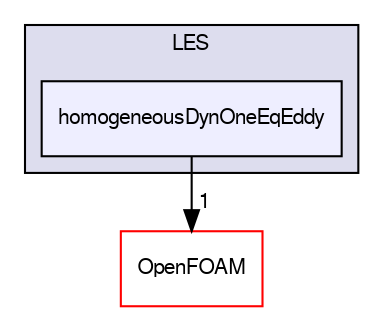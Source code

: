 digraph "src/turbulenceModels/compressible/LES/homogeneousDynOneEqEddy" {
  bgcolor=transparent;
  compound=true
  node [ fontsize="10", fontname="FreeSans"];
  edge [ labelfontsize="10", labelfontname="FreeSans"];
  subgraph clusterdir_943ca0c0198c4ddad648a9ecd502bcf4 {
    graph [ bgcolor="#ddddee", pencolor="black", label="LES" fontname="FreeSans", fontsize="10", URL="dir_943ca0c0198c4ddad648a9ecd502bcf4.html"]
  dir_09656d4c4d4c8a1f6947933301a5482c [shape=box, label="homogeneousDynOneEqEddy", style="filled", fillcolor="#eeeeff", pencolor="black", URL="dir_09656d4c4d4c8a1f6947933301a5482c.html"];
  }
  dir_c5473ff19b20e6ec4dfe5c310b3778a8 [shape=box label="OpenFOAM" color="red" URL="dir_c5473ff19b20e6ec4dfe5c310b3778a8.html"];
  dir_09656d4c4d4c8a1f6947933301a5482c->dir_c5473ff19b20e6ec4dfe5c310b3778a8 [headlabel="1", labeldistance=1.5 headhref="dir_002838_001732.html"];
}
